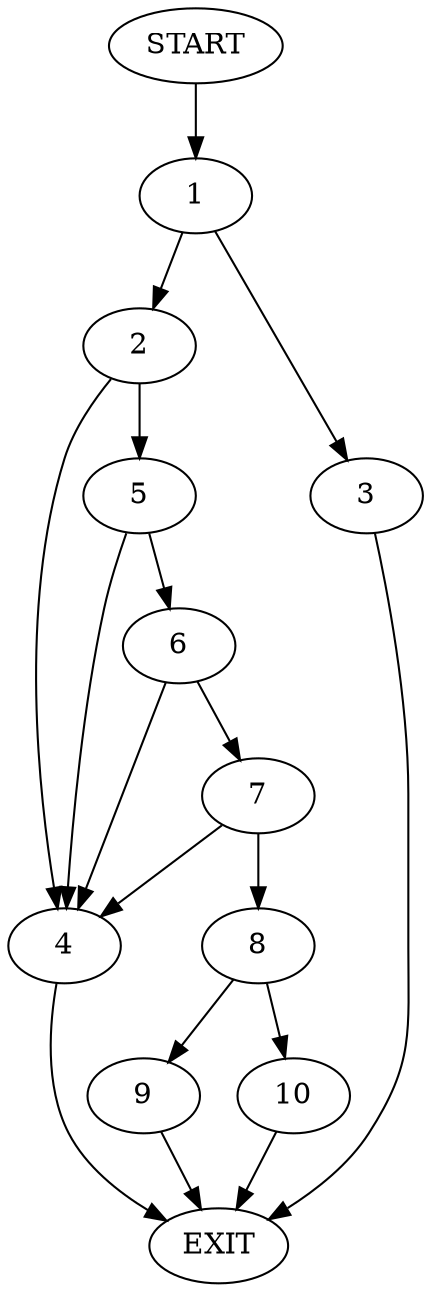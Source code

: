 digraph {
0 [label="START"]
11 [label="EXIT"]
0 -> 1
1 -> 2
1 -> 3
3 -> 11
2 -> 4
2 -> 5
4 -> 11
5 -> 4
5 -> 6
6 -> 4
6 -> 7
7 -> 4
7 -> 8
8 -> 9
8 -> 10
10 -> 11
9 -> 11
}

